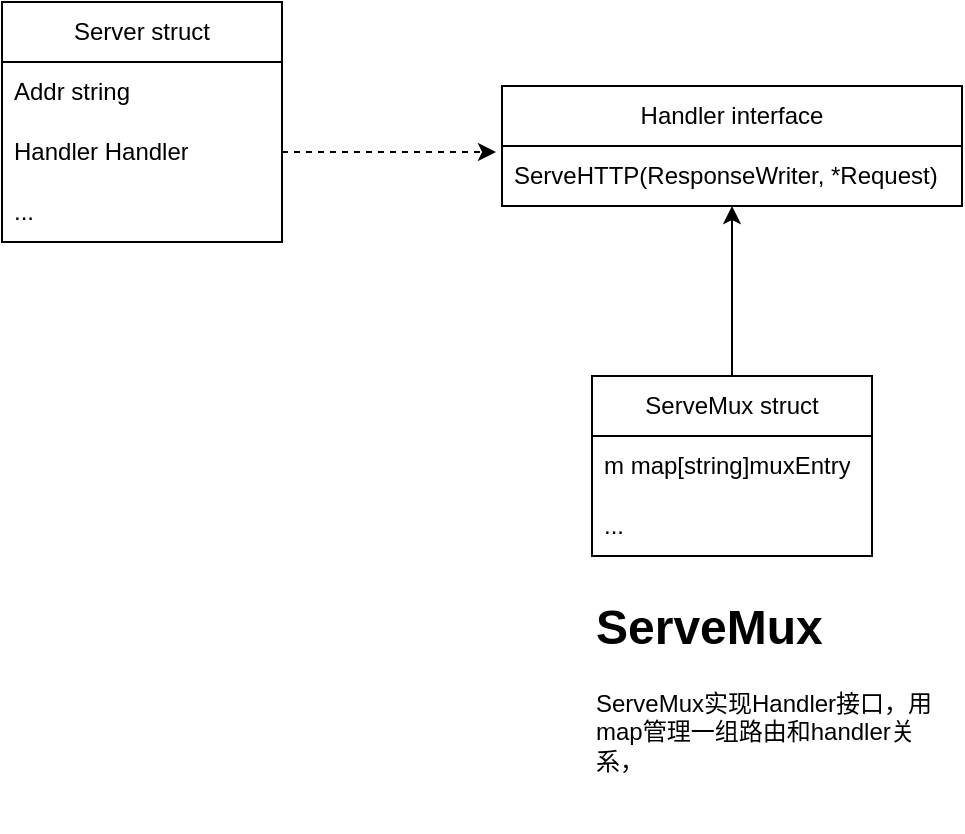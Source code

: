 <mxfile version="24.0.7" type="github">
  <diagram name="第 1 页" id="gKxK1-_IqgKMyoFifX12">
    <mxGraphModel dx="1306" dy="801" grid="1" gridSize="10" guides="1" tooltips="1" connect="1" arrows="1" fold="1" page="1" pageScale="1" pageWidth="827" pageHeight="1169" math="0" shadow="0">
      <root>
        <mxCell id="0" />
        <mxCell id="1" parent="0" />
        <mxCell id="eOoUTsMnTe3TOyzW5_8C-2" value="Server struct" style="swimlane;fontStyle=0;childLayout=stackLayout;horizontal=1;startSize=30;horizontalStack=0;resizeParent=1;resizeParentMax=0;resizeLast=0;collapsible=1;marginBottom=0;whiteSpace=wrap;html=1;" vertex="1" parent="1">
          <mxGeometry x="230" y="398" width="140" height="120" as="geometry" />
        </mxCell>
        <mxCell id="eOoUTsMnTe3TOyzW5_8C-3" value="Addr string" style="text;strokeColor=none;fillColor=none;align=left;verticalAlign=middle;spacingLeft=4;spacingRight=4;overflow=hidden;points=[[0,0.5],[1,0.5]];portConstraint=eastwest;rotatable=0;whiteSpace=wrap;html=1;" vertex="1" parent="eOoUTsMnTe3TOyzW5_8C-2">
          <mxGeometry y="30" width="140" height="30" as="geometry" />
        </mxCell>
        <mxCell id="eOoUTsMnTe3TOyzW5_8C-4" value="Handler Handler" style="text;strokeColor=none;fillColor=none;align=left;verticalAlign=middle;spacingLeft=4;spacingRight=4;overflow=hidden;points=[[0,0.5],[1,0.5]];portConstraint=eastwest;rotatable=0;whiteSpace=wrap;html=1;" vertex="1" parent="eOoUTsMnTe3TOyzW5_8C-2">
          <mxGeometry y="60" width="140" height="30" as="geometry" />
        </mxCell>
        <mxCell id="eOoUTsMnTe3TOyzW5_8C-5" value="..." style="text;strokeColor=none;fillColor=none;align=left;verticalAlign=middle;spacingLeft=4;spacingRight=4;overflow=hidden;points=[[0,0.5],[1,0.5]];portConstraint=eastwest;rotatable=0;whiteSpace=wrap;html=1;" vertex="1" parent="eOoUTsMnTe3TOyzW5_8C-2">
          <mxGeometry y="90" width="140" height="30" as="geometry" />
        </mxCell>
        <mxCell id="eOoUTsMnTe3TOyzW5_8C-6" value="Handler interface" style="swimlane;fontStyle=0;childLayout=stackLayout;horizontal=1;startSize=30;horizontalStack=0;resizeParent=1;resizeParentMax=0;resizeLast=0;collapsible=1;marginBottom=0;whiteSpace=wrap;html=1;" vertex="1" parent="1">
          <mxGeometry x="480" y="440" width="230" height="60" as="geometry" />
        </mxCell>
        <mxCell id="eOoUTsMnTe3TOyzW5_8C-7" value="ServeHTTP(ResponseWriter, *Request)" style="text;strokeColor=none;fillColor=none;align=left;verticalAlign=middle;spacingLeft=4;spacingRight=4;overflow=hidden;points=[[0,0.5],[1,0.5]];portConstraint=eastwest;rotatable=0;whiteSpace=wrap;html=1;" vertex="1" parent="eOoUTsMnTe3TOyzW5_8C-6">
          <mxGeometry y="30" width="230" height="30" as="geometry" />
        </mxCell>
        <mxCell id="eOoUTsMnTe3TOyzW5_8C-10" value="ServeMux struct" style="swimlane;fontStyle=0;childLayout=stackLayout;horizontal=1;startSize=30;horizontalStack=0;resizeParent=1;resizeParentMax=0;resizeLast=0;collapsible=1;marginBottom=0;whiteSpace=wrap;html=1;" vertex="1" parent="1">
          <mxGeometry x="525" y="585" width="140" height="90" as="geometry" />
        </mxCell>
        <mxCell id="eOoUTsMnTe3TOyzW5_8C-11" value="m map[string]muxEntry" style="text;strokeColor=none;fillColor=none;align=left;verticalAlign=middle;spacingLeft=4;spacingRight=4;overflow=hidden;points=[[0,0.5],[1,0.5]];portConstraint=eastwest;rotatable=0;whiteSpace=wrap;html=1;" vertex="1" parent="eOoUTsMnTe3TOyzW5_8C-10">
          <mxGeometry y="30" width="140" height="30" as="geometry" />
        </mxCell>
        <mxCell id="eOoUTsMnTe3TOyzW5_8C-13" value="..." style="text;strokeColor=none;fillColor=none;align=left;verticalAlign=middle;spacingLeft=4;spacingRight=4;overflow=hidden;points=[[0,0.5],[1,0.5]];portConstraint=eastwest;rotatable=0;whiteSpace=wrap;html=1;" vertex="1" parent="eOoUTsMnTe3TOyzW5_8C-10">
          <mxGeometry y="60" width="140" height="30" as="geometry" />
        </mxCell>
        <mxCell id="eOoUTsMnTe3TOyzW5_8C-14" style="edgeStyle=orthogonalEdgeStyle;rounded=0;orthogonalLoop=1;jettySize=auto;html=1;exitX=0.5;exitY=0;exitDx=0;exitDy=0;entryX=0.5;entryY=1;entryDx=0;entryDy=0;entryPerimeter=0;" edge="1" parent="1" source="eOoUTsMnTe3TOyzW5_8C-10" target="eOoUTsMnTe3TOyzW5_8C-7">
          <mxGeometry relative="1" as="geometry" />
        </mxCell>
        <mxCell id="eOoUTsMnTe3TOyzW5_8C-15" style="edgeStyle=orthogonalEdgeStyle;rounded=0;orthogonalLoop=1;jettySize=auto;html=1;exitX=1;exitY=0.5;exitDx=0;exitDy=0;entryX=-0.013;entryY=0.1;entryDx=0;entryDy=0;entryPerimeter=0;dashed=1;" edge="1" parent="1" source="eOoUTsMnTe3TOyzW5_8C-4" target="eOoUTsMnTe3TOyzW5_8C-7">
          <mxGeometry relative="1" as="geometry" />
        </mxCell>
        <mxCell id="eOoUTsMnTe3TOyzW5_8C-16" value="&lt;h1 style=&quot;margin-top: 0px;&quot;&gt;ServeMux&lt;/h1&gt;&lt;p&gt;ServeMux实现Handler接口，用map管理一组路由和handler关系，&lt;/p&gt;&lt;p&gt;&lt;br&gt;&lt;/p&gt;" style="text;html=1;whiteSpace=wrap;overflow=hidden;rounded=0;" vertex="1" parent="1">
          <mxGeometry x="525" y="690" width="180" height="120" as="geometry" />
        </mxCell>
      </root>
    </mxGraphModel>
  </diagram>
</mxfile>
